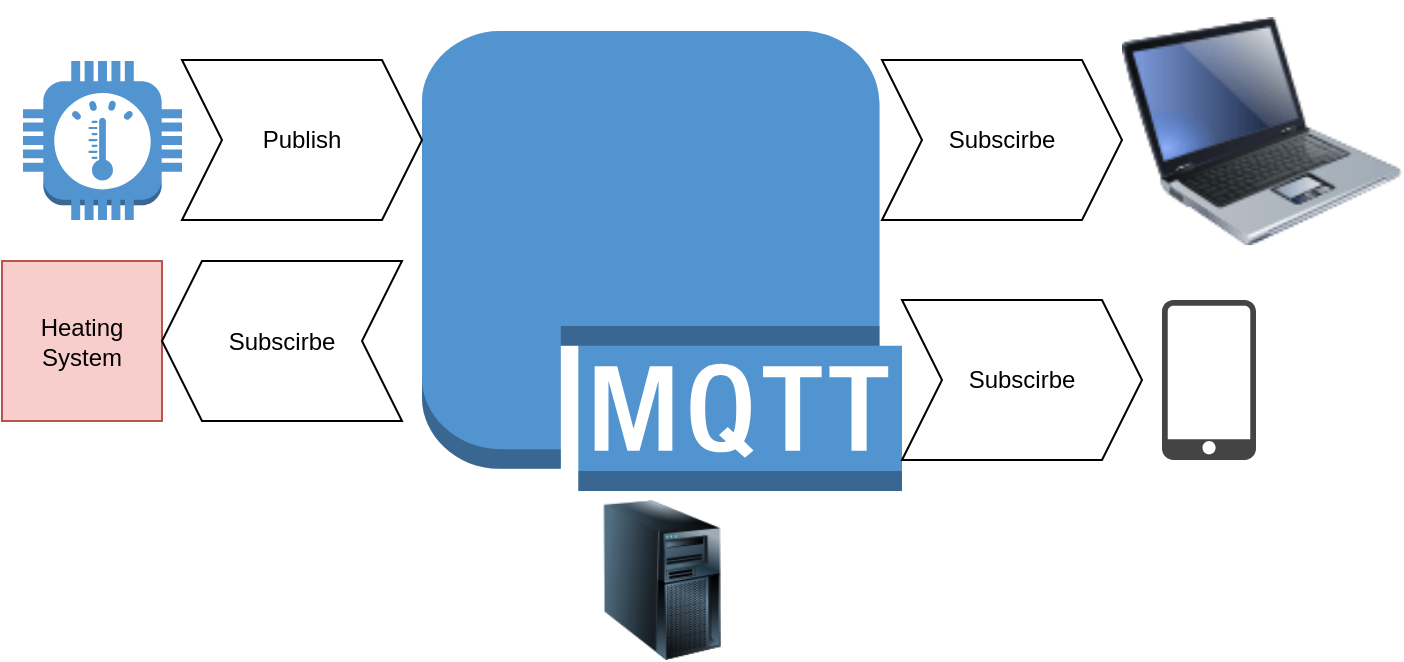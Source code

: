 <mxfile version="12.2.2" type="device" pages="1"><diagram id="4y7PLi_tjx9Pv0QLxvU7" name="Page-1"><mxGraphModel dx="952" dy="553" grid="1" gridSize="10" guides="1" tooltips="1" connect="1" arrows="1" fold="1" page="1" pageScale="1" pageWidth="827" pageHeight="1169" math="0" shadow="0"><root><mxCell id="0"/><mxCell id="1" parent="0"/><mxCell id="cH8OgkUg7glwKNyd3gLa-3" value="" style="outlineConnect=0;dashed=0;verticalLabelPosition=bottom;verticalAlign=top;align=center;html=1;shape=mxgraph.aws3.mqtt_protocol;fillColor=#5294CF;gradientColor=none;" vertex="1" parent="1"><mxGeometry x="250" y="165.5" width="240" height="230" as="geometry"/></mxCell><mxCell id="cH8OgkUg7glwKNyd3gLa-5" value="" style="image;html=1;labelBackgroundColor=#ffffff;image=img/lib/clip_art/computers/Laptop_128x128.png" vertex="1" parent="1"><mxGeometry x="600" y="150.5" width="140" height="130" as="geometry"/></mxCell><mxCell id="cH8OgkUg7glwKNyd3gLa-6" value="" style="pointerEvents=1;shadow=0;dashed=0;html=1;strokeColor=none;fillColor=#434445;aspect=fixed;labelPosition=center;verticalLabelPosition=bottom;verticalAlign=top;align=center;outlineConnect=0;shape=mxgraph.vvd.phone;" vertex="1" parent="1"><mxGeometry x="620" y="300" width="47" height="80" as="geometry"/></mxCell><mxCell id="cH8OgkUg7glwKNyd3gLa-7" value="" style="outlineConnect=0;dashed=0;verticalLabelPosition=bottom;verticalAlign=top;align=center;html=1;shape=mxgraph.aws3.thermostat;fillColor=#5294CF;gradientColor=none;" vertex="1" parent="1"><mxGeometry x="50.5" y="180.5" width="79.5" height="79.5" as="geometry"/></mxCell><mxCell id="cH8OgkUg7glwKNyd3gLa-8" value="Publish" style="shape=step;perimeter=stepPerimeter;whiteSpace=wrap;html=1;fixedSize=1;" vertex="1" parent="1"><mxGeometry x="130" y="180" width="120" height="80" as="geometry"/></mxCell><mxCell id="cH8OgkUg7glwKNyd3gLa-9" value="Subscirbe" style="shape=step;perimeter=stepPerimeter;whiteSpace=wrap;html=1;fixedSize=1;" vertex="1" parent="1"><mxGeometry x="480" y="180" width="120" height="80" as="geometry"/></mxCell><mxCell id="cH8OgkUg7glwKNyd3gLa-10" value="Subscirbe" style="shape=step;perimeter=stepPerimeter;whiteSpace=wrap;html=1;fixedSize=1;" vertex="1" parent="1"><mxGeometry x="490" y="300" width="120" height="80" as="geometry"/></mxCell><mxCell id="cH8OgkUg7glwKNyd3gLa-11" value="Heating System" style="whiteSpace=wrap;html=1;aspect=fixed;fillColor=#f8cecc;strokeColor=#b85450;" vertex="1" parent="1"><mxGeometry x="40" y="280.5" width="80" height="80" as="geometry"/></mxCell><mxCell id="cH8OgkUg7glwKNyd3gLa-12" value="Subscirbe" style="shape=step;perimeter=stepPerimeter;whiteSpace=wrap;html=1;fixedSize=1;direction=west;" vertex="1" parent="1"><mxGeometry x="120" y="280.5" width="120" height="80" as="geometry"/></mxCell><mxCell id="cH8OgkUg7glwKNyd3gLa-13" value="" style="image;html=1;labelBackgroundColor=#ffffff;image=img/lib/clip_art/computers/Server_Tower_128x128.png" vertex="1" parent="1"><mxGeometry x="330" y="400" width="80" height="80" as="geometry"/></mxCell></root></mxGraphModel></diagram></mxfile>